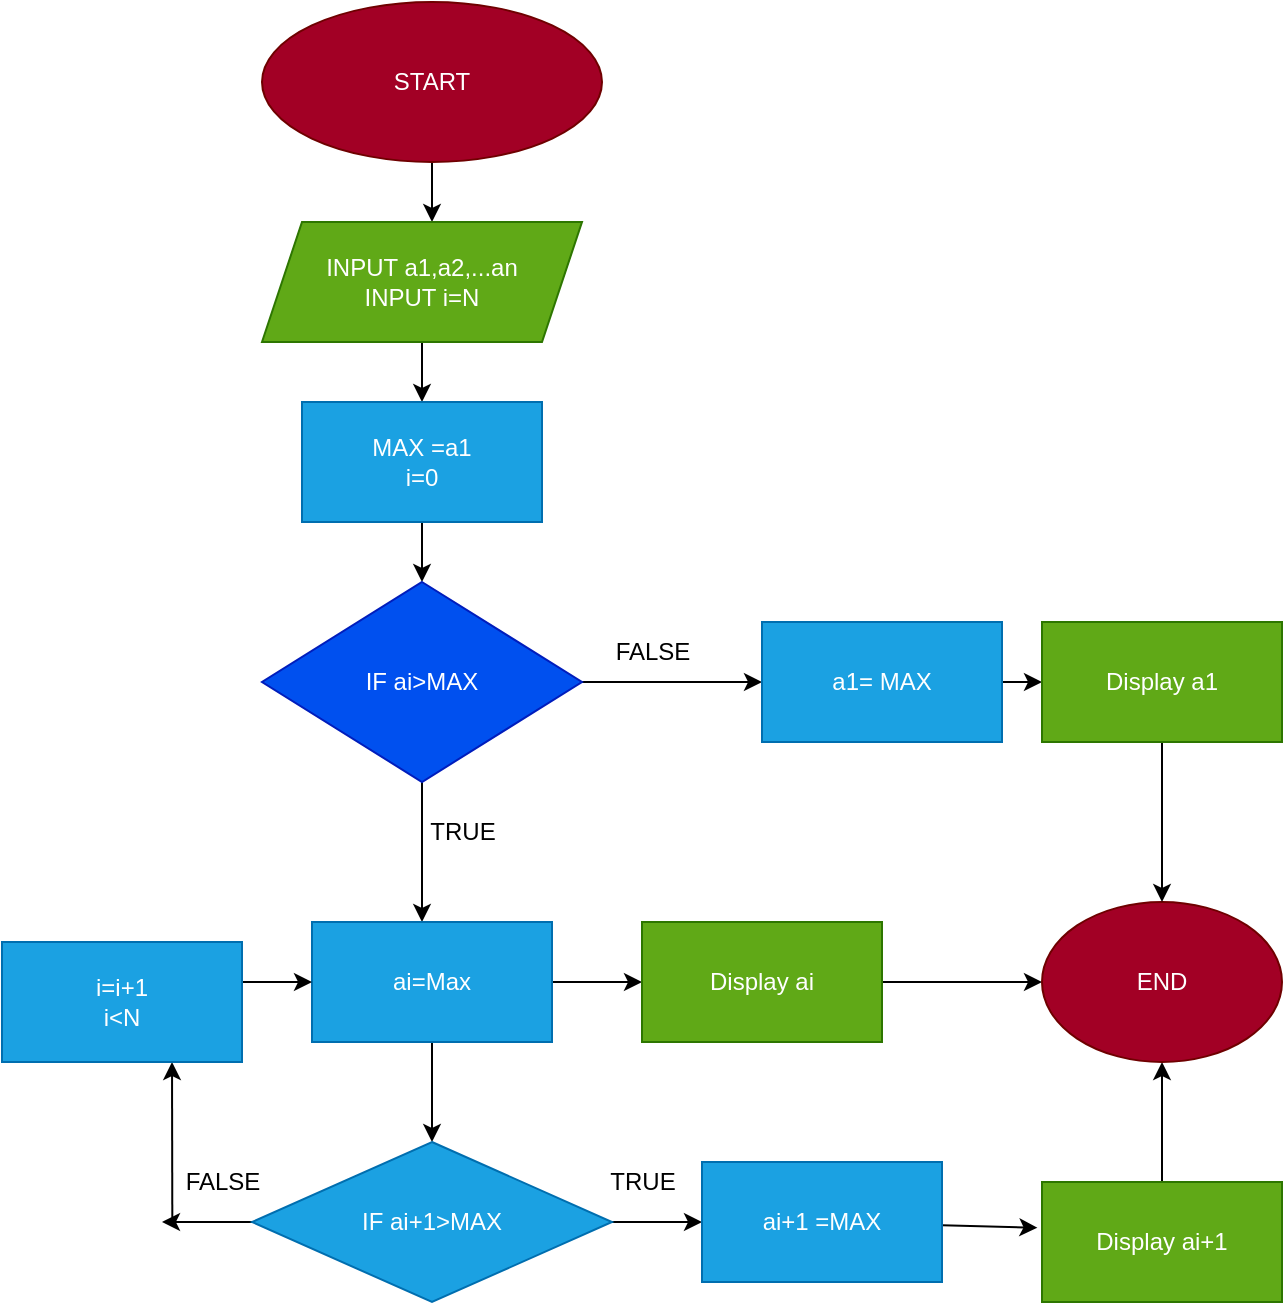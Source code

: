 <mxfile>
    <diagram id="USbfpYhYn0xhMm1y6xXr" name="Page-1">
        <mxGraphModel dx="629" dy="462" grid="1" gridSize="10" guides="1" tooltips="1" connect="1" arrows="1" fold="1" page="1" pageScale="1" pageWidth="850" pageHeight="1100" math="0" shadow="0">
            <root>
                <mxCell id="0"/>
                <mxCell id="1" parent="0"/>
                <mxCell id="3" style="edgeStyle=none;html=1;" edge="1" parent="1" source="2">
                    <mxGeometry relative="1" as="geometry">
                        <mxPoint x="345" y="150" as="targetPoint"/>
                    </mxGeometry>
                </mxCell>
                <mxCell id="2" value="START" style="ellipse;whiteSpace=wrap;html=1;fillColor=#a20025;fontColor=#ffffff;strokeColor=#6F0000;" vertex="1" parent="1">
                    <mxGeometry x="260" y="40" width="170" height="80" as="geometry"/>
                </mxCell>
                <mxCell id="5" style="edgeStyle=none;html=1;" edge="1" parent="1" source="4">
                    <mxGeometry relative="1" as="geometry">
                        <mxPoint x="340" y="240" as="targetPoint"/>
                    </mxGeometry>
                </mxCell>
                <mxCell id="4" value="INPUT a1,a2,...an&lt;br&gt;INPUT i=N" style="shape=parallelogram;perimeter=parallelogramPerimeter;whiteSpace=wrap;html=1;fixedSize=1;fillColor=#60a917;fontColor=#ffffff;strokeColor=#2D7600;" vertex="1" parent="1">
                    <mxGeometry x="260" y="150" width="160" height="60" as="geometry"/>
                </mxCell>
                <mxCell id="11" style="edgeStyle=none;html=1;entryX=0.5;entryY=0;entryDx=0;entryDy=0;" edge="1" parent="1" source="8">
                    <mxGeometry relative="1" as="geometry">
                        <mxPoint x="340" y="330" as="targetPoint"/>
                    </mxGeometry>
                </mxCell>
                <mxCell id="8" value="MAX =a1&lt;br&gt;i=0&lt;br&gt;" style="rounded=0;whiteSpace=wrap;html=1;fillColor=#1ba1e2;fontColor=#ffffff;strokeColor=#006EAF;" vertex="1" parent="1">
                    <mxGeometry x="280" y="240" width="120" height="60" as="geometry"/>
                </mxCell>
                <mxCell id="18" style="edgeStyle=none;html=1;entryX=0.5;entryY=0;entryDx=0;entryDy=0;" edge="1" parent="1" source="16">
                    <mxGeometry relative="1" as="geometry">
                        <mxPoint x="340" y="500" as="targetPoint"/>
                        <Array as="points">
                            <mxPoint x="340" y="500"/>
                        </Array>
                    </mxGeometry>
                </mxCell>
                <mxCell id="23" style="edgeStyle=none;html=1;" edge="1" parent="1" source="16">
                    <mxGeometry relative="1" as="geometry">
                        <mxPoint x="510" y="380" as="targetPoint"/>
                    </mxGeometry>
                </mxCell>
                <mxCell id="16" value="IF ai&amp;gt;MAX" style="rhombus;whiteSpace=wrap;html=1;fillColor=#0050ef;fontColor=#ffffff;strokeColor=#001DBC;" vertex="1" parent="1">
                    <mxGeometry x="260" y="330" width="160" height="100" as="geometry"/>
                </mxCell>
                <mxCell id="19" value="FALSE" style="text;html=1;align=center;verticalAlign=middle;resizable=0;points=[];autosize=1;strokeColor=none;fillColor=none;" vertex="1" parent="1">
                    <mxGeometry x="425" y="350" width="60" height="30" as="geometry"/>
                </mxCell>
                <mxCell id="24" value="TRUE" style="text;html=1;align=center;verticalAlign=middle;resizable=0;points=[];autosize=1;strokeColor=none;fillColor=none;" vertex="1" parent="1">
                    <mxGeometry x="330" y="440" width="60" height="30" as="geometry"/>
                </mxCell>
                <mxCell id="53" style="edgeStyle=none;html=1;" edge="1" parent="1" source="50">
                    <mxGeometry relative="1" as="geometry">
                        <mxPoint x="345" y="610" as="targetPoint"/>
                    </mxGeometry>
                </mxCell>
                <mxCell id="63" style="edgeStyle=none;html=1;" edge="1" parent="1" source="50">
                    <mxGeometry relative="1" as="geometry">
                        <mxPoint x="450" y="530" as="targetPoint"/>
                    </mxGeometry>
                </mxCell>
                <mxCell id="50" value="ai=Max" style="rounded=0;whiteSpace=wrap;html=1;fillColor=#1ba1e2;fontColor=#ffffff;strokeColor=#006EAF;" vertex="1" parent="1">
                    <mxGeometry x="285" y="500" width="120" height="60" as="geometry"/>
                </mxCell>
                <mxCell id="71" style="edgeStyle=none;html=1;entryX=0;entryY=0.5;entryDx=0;entryDy=0;" edge="1" parent="1" source="51" target="72">
                    <mxGeometry relative="1" as="geometry">
                        <mxPoint x="670" y="380" as="targetPoint"/>
                    </mxGeometry>
                </mxCell>
                <mxCell id="51" value="a1= MAX" style="rounded=0;whiteSpace=wrap;html=1;fillColor=#1ba1e2;fontColor=#ffffff;strokeColor=#006EAF;" vertex="1" parent="1">
                    <mxGeometry x="510" y="350" width="120" height="60" as="geometry"/>
                </mxCell>
                <mxCell id="56" style="edgeStyle=none;html=1;" edge="1" parent="1" source="55">
                    <mxGeometry relative="1" as="geometry">
                        <mxPoint x="480" y="650" as="targetPoint"/>
                    </mxGeometry>
                </mxCell>
                <mxCell id="57" style="edgeStyle=none;html=1;" edge="1" parent="1" source="55">
                    <mxGeometry relative="1" as="geometry">
                        <mxPoint x="210" y="650" as="targetPoint"/>
                    </mxGeometry>
                </mxCell>
                <mxCell id="55" value="IF ai+1&amp;gt;MAX" style="rhombus;whiteSpace=wrap;html=1;fillColor=#1ba1e2;fontColor=#ffffff;strokeColor=#006EAF;" vertex="1" parent="1">
                    <mxGeometry x="255" y="610" width="180" height="80" as="geometry"/>
                </mxCell>
                <mxCell id="65" style="edgeStyle=none;html=1;entryX=-0.019;entryY=0.381;entryDx=0;entryDy=0;entryPerimeter=0;" edge="1" parent="1" source="58" target="66">
                    <mxGeometry relative="1" as="geometry">
                        <mxPoint x="640" y="650" as="targetPoint"/>
                    </mxGeometry>
                </mxCell>
                <mxCell id="58" value="ai+1 =MAX" style="rounded=0;whiteSpace=wrap;html=1;fillColor=#1ba1e2;fontColor=#ffffff;strokeColor=#006EAF;" vertex="1" parent="1">
                    <mxGeometry x="480" y="620" width="120" height="60" as="geometry"/>
                </mxCell>
                <mxCell id="59" value="TRUE" style="text;html=1;align=center;verticalAlign=middle;resizable=0;points=[];autosize=1;strokeColor=none;fillColor=none;" vertex="1" parent="1">
                    <mxGeometry x="420" y="615" width="60" height="30" as="geometry"/>
                </mxCell>
                <mxCell id="60" value="FALSE" style="text;html=1;align=center;verticalAlign=middle;resizable=0;points=[];autosize=1;strokeColor=none;fillColor=none;" vertex="1" parent="1">
                    <mxGeometry x="210" y="615" width="60" height="30" as="geometry"/>
                </mxCell>
                <mxCell id="61" value="" style="endArrow=classic;html=1;exitX=0.086;exitY=1.095;exitDx=0;exitDy=0;exitPerimeter=0;" edge="1" parent="1" source="60">
                    <mxGeometry width="50" height="50" relative="1" as="geometry">
                        <mxPoint x="190" y="600" as="sourcePoint"/>
                        <mxPoint x="215" y="570" as="targetPoint"/>
                    </mxGeometry>
                </mxCell>
                <mxCell id="62" value="" style="endArrow=classic;html=1;entryX=0;entryY=0.5;entryDx=0;entryDy=0;" edge="1" parent="1" target="50">
                    <mxGeometry width="50" height="50" relative="1" as="geometry">
                        <mxPoint x="250" y="530" as="sourcePoint"/>
                        <mxPoint x="270" y="490" as="targetPoint"/>
                    </mxGeometry>
                </mxCell>
                <mxCell id="67" style="edgeStyle=none;html=1;" edge="1" parent="1" source="64">
                    <mxGeometry relative="1" as="geometry">
                        <mxPoint x="650" y="530" as="targetPoint"/>
                    </mxGeometry>
                </mxCell>
                <mxCell id="64" value="Display ai" style="rounded=0;whiteSpace=wrap;html=1;fillColor=#60a917;fontColor=#ffffff;strokeColor=#2D7600;" vertex="1" parent="1">
                    <mxGeometry x="450" y="500" width="120" height="60" as="geometry"/>
                </mxCell>
                <mxCell id="69" style="edgeStyle=none;html=1;entryX=0.5;entryY=1;entryDx=0;entryDy=0;" edge="1" parent="1" source="66" target="68">
                    <mxGeometry relative="1" as="geometry"/>
                </mxCell>
                <mxCell id="66" value="Display ai+1" style="rounded=0;whiteSpace=wrap;html=1;fillColor=#60a917;fontColor=#ffffff;strokeColor=#2D7600;" vertex="1" parent="1">
                    <mxGeometry x="650" y="630" width="120" height="60" as="geometry"/>
                </mxCell>
                <mxCell id="68" value="END" style="ellipse;whiteSpace=wrap;html=1;fillColor=#a20025;fontColor=#ffffff;strokeColor=#6F0000;" vertex="1" parent="1">
                    <mxGeometry x="650" y="490" width="120" height="80" as="geometry"/>
                </mxCell>
                <mxCell id="70" value="i=i+1&lt;br&gt;i&amp;lt;N" style="rounded=0;whiteSpace=wrap;html=1;fillColor=#1ba1e2;fontColor=#ffffff;strokeColor=#006EAF;" vertex="1" parent="1">
                    <mxGeometry x="130" y="510" width="120" height="60" as="geometry"/>
                </mxCell>
                <mxCell id="73" style="edgeStyle=none;html=1;entryX=0.5;entryY=0;entryDx=0;entryDy=0;" edge="1" parent="1" source="72" target="68">
                    <mxGeometry relative="1" as="geometry"/>
                </mxCell>
                <mxCell id="72" value="Display a1" style="rounded=0;whiteSpace=wrap;html=1;fillColor=#60a917;fontColor=#ffffff;strokeColor=#2D7600;" vertex="1" parent="1">
                    <mxGeometry x="650" y="350" width="120" height="60" as="geometry"/>
                </mxCell>
            </root>
        </mxGraphModel>
    </diagram>
</mxfile>